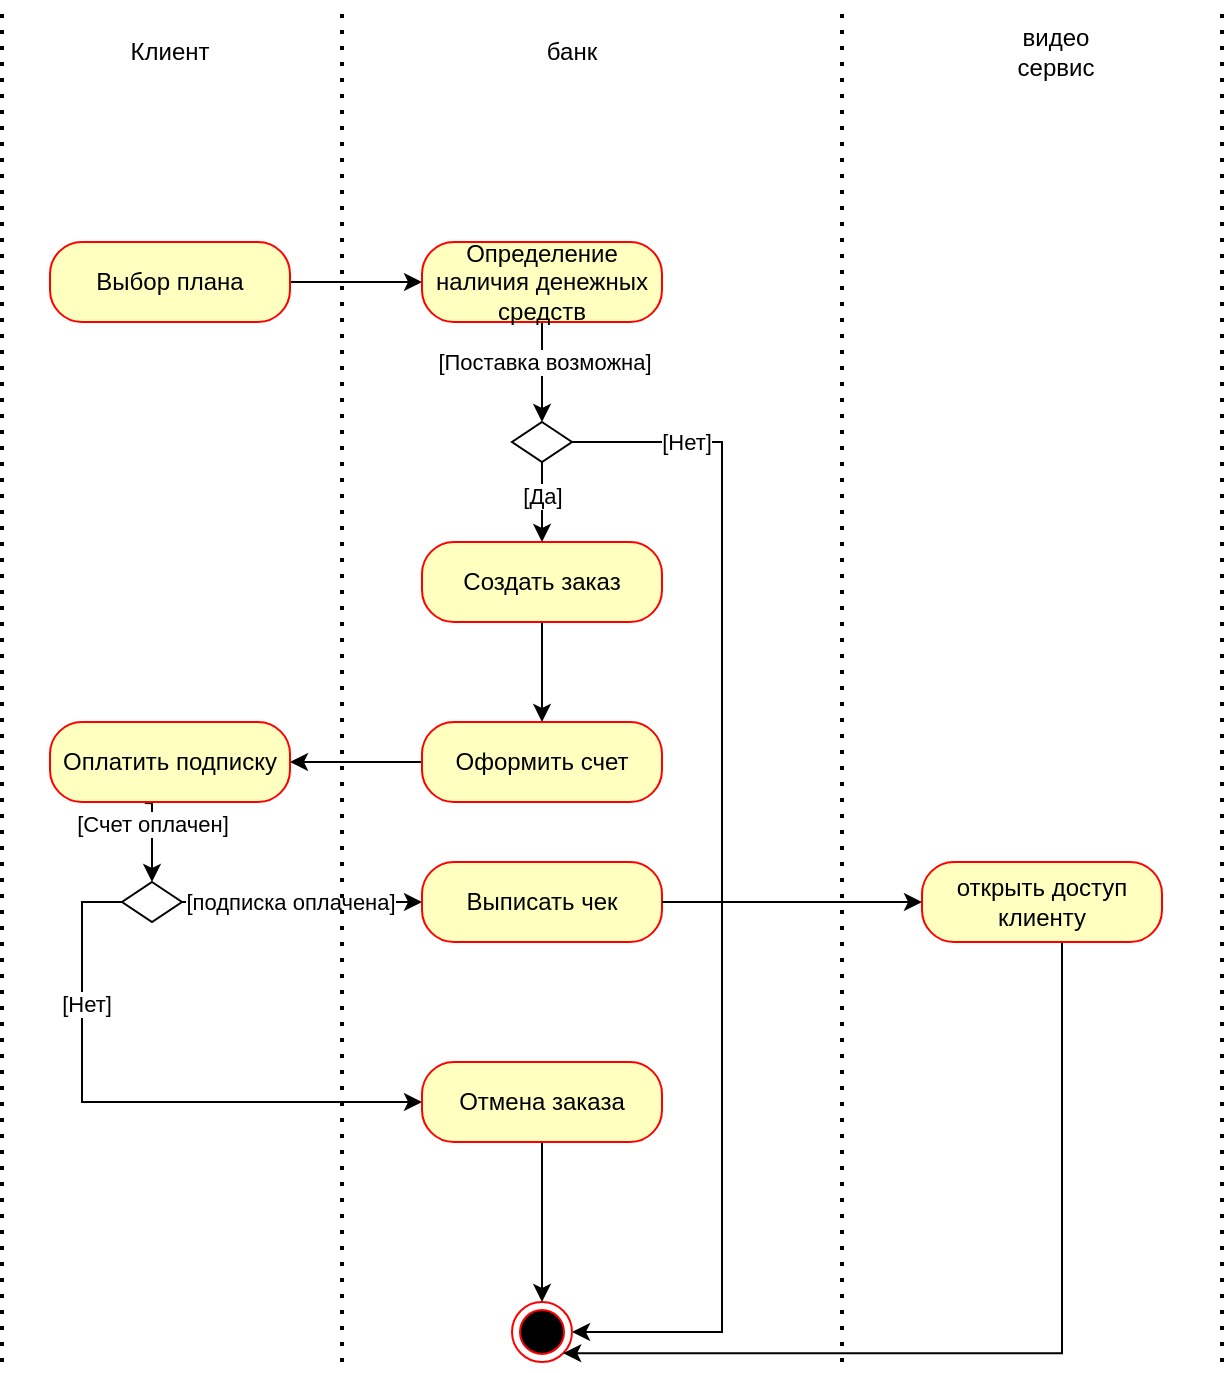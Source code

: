 <mxfile version="24.0.6" type="device">
  <diagram name="Strona-1" id="Iq1txkXJfPX7Zm2s_XGw">
    <mxGraphModel dx="1762" dy="785" grid="1" gridSize="10" guides="1" tooltips="1" connect="1" arrows="1" fold="1" page="1" pageScale="1" pageWidth="827" pageHeight="1169" math="0" shadow="0">
      <root>
        <mxCell id="0" />
        <mxCell id="1" parent="0" />
        <mxCell id="SICG4Mnr6VeIpaEl5emT-1" style="edgeStyle=orthogonalEdgeStyle;rounded=0;orthogonalLoop=1;jettySize=auto;html=1;exitX=1;exitY=0.5;exitDx=0;exitDy=0;entryX=0;entryY=0.5;entryDx=0;entryDy=0;" parent="1" source="SICG4Mnr6VeIpaEl5emT-2" target="SICG4Mnr6VeIpaEl5emT-8" edge="1">
          <mxGeometry relative="1" as="geometry" />
        </mxCell>
        <mxCell id="SICG4Mnr6VeIpaEl5emT-2" value="Выбор плана" style="rounded=1;whiteSpace=wrap;html=1;arcSize=40;fontColor=#000000;fillColor=#ffffc0;strokeColor=#ff0000;" parent="1" vertex="1">
          <mxGeometry x="294" y="160" width="120" height="40" as="geometry" />
        </mxCell>
        <mxCell id="SICG4Mnr6VeIpaEl5emT-4" value="банк" style="text;html=1;align=center;verticalAlign=middle;whiteSpace=wrap;rounded=0;" parent="1" vertex="1">
          <mxGeometry x="525" y="50" width="60" height="30" as="geometry" />
        </mxCell>
        <mxCell id="SICG4Mnr6VeIpaEl5emT-5" value="Клиент" style="text;html=1;align=center;verticalAlign=middle;whiteSpace=wrap;rounded=0;" parent="1" vertex="1">
          <mxGeometry x="324" y="50" width="60" height="30" as="geometry" />
        </mxCell>
        <mxCell id="SICG4Mnr6VeIpaEl5emT-6" style="edgeStyle=orthogonalEdgeStyle;rounded=0;orthogonalLoop=1;jettySize=auto;html=1;exitX=0.5;exitY=1;exitDx=0;exitDy=0;entryX=0.5;entryY=0;entryDx=0;entryDy=0;" parent="1" source="SICG4Mnr6VeIpaEl5emT-8" target="SICG4Mnr6VeIpaEl5emT-13" edge="1">
          <mxGeometry relative="1" as="geometry">
            <mxPoint x="540" y="240" as="targetPoint" />
          </mxGeometry>
        </mxCell>
        <mxCell id="SICG4Mnr6VeIpaEl5emT-7" value="[Поставка возможна]" style="edgeLabel;html=1;align=center;verticalAlign=middle;resizable=0;points=[];" parent="SICG4Mnr6VeIpaEl5emT-6" vertex="1" connectable="0">
          <mxGeometry x="-0.194" y="1" relative="1" as="geometry">
            <mxPoint as="offset" />
          </mxGeometry>
        </mxCell>
        <mxCell id="SICG4Mnr6VeIpaEl5emT-8" value="Определение наличия денежных средств" style="rounded=1;whiteSpace=wrap;html=1;arcSize=40;fontColor=#000000;fillColor=#ffffc0;strokeColor=#ff0000;" parent="1" vertex="1">
          <mxGeometry x="480" y="160" width="120" height="40" as="geometry" />
        </mxCell>
        <mxCell id="SICG4Mnr6VeIpaEl5emT-9" style="edgeStyle=orthogonalEdgeStyle;rounded=0;orthogonalLoop=1;jettySize=auto;html=1;exitX=0.5;exitY=1;exitDx=0;exitDy=0;" parent="1" source="SICG4Mnr6VeIpaEl5emT-13" edge="1">
          <mxGeometry relative="1" as="geometry">
            <mxPoint x="540" y="310" as="targetPoint" />
          </mxGeometry>
        </mxCell>
        <mxCell id="SICG4Mnr6VeIpaEl5emT-10" value="[Да]" style="edgeLabel;html=1;align=center;verticalAlign=middle;resizable=0;points=[];" parent="SICG4Mnr6VeIpaEl5emT-9" vertex="1" connectable="0">
          <mxGeometry x="-0.152" y="2" relative="1" as="geometry">
            <mxPoint x="-2" as="offset" />
          </mxGeometry>
        </mxCell>
        <mxCell id="SICG4Mnr6VeIpaEl5emT-11" style="edgeStyle=orthogonalEdgeStyle;rounded=0;orthogonalLoop=1;jettySize=auto;html=1;exitX=1;exitY=0.5;exitDx=0;exitDy=0;entryX=1;entryY=0.5;entryDx=0;entryDy=0;" parent="1" source="SICG4Mnr6VeIpaEl5emT-13" target="SICG4Mnr6VeIpaEl5emT-18" edge="1">
          <mxGeometry relative="1" as="geometry">
            <mxPoint x="680" y="800" as="targetPoint" />
            <Array as="points">
              <mxPoint x="630" y="260" />
              <mxPoint x="630" y="705" />
            </Array>
          </mxGeometry>
        </mxCell>
        <mxCell id="SICG4Mnr6VeIpaEl5emT-12" value="[Нет]" style="edgeLabel;html=1;align=center;verticalAlign=middle;resizable=0;points=[];" parent="SICG4Mnr6VeIpaEl5emT-11" vertex="1" connectable="0">
          <mxGeometry x="-0.81" relative="1" as="geometry">
            <mxPoint as="offset" />
          </mxGeometry>
        </mxCell>
        <mxCell id="SICG4Mnr6VeIpaEl5emT-13" value="" style="shape=rhombus;perimeter=rhombusPerimeter;whiteSpace=wrap;html=1;align=center;" parent="1" vertex="1">
          <mxGeometry x="525" y="250" width="30" height="20" as="geometry" />
        </mxCell>
        <mxCell id="SICG4Mnr6VeIpaEl5emT-14" style="edgeStyle=orthogonalEdgeStyle;rounded=0;orthogonalLoop=1;jettySize=auto;html=1;exitX=0.5;exitY=1;exitDx=0;exitDy=0;" parent="1" source="SICG4Mnr6VeIpaEl5emT-15" target="SICG4Mnr6VeIpaEl5emT-17" edge="1">
          <mxGeometry relative="1" as="geometry" />
        </mxCell>
        <mxCell id="SICG4Mnr6VeIpaEl5emT-15" value="Создать заказ" style="rounded=1;whiteSpace=wrap;html=1;arcSize=40;fontColor=#000000;fillColor=#ffffc0;strokeColor=#ff0000;" parent="1" vertex="1">
          <mxGeometry x="480" y="310" width="120" height="40" as="geometry" />
        </mxCell>
        <mxCell id="SICG4Mnr6VeIpaEl5emT-16" style="edgeStyle=orthogonalEdgeStyle;rounded=0;orthogonalLoop=1;jettySize=auto;html=1;exitX=0;exitY=0.5;exitDx=0;exitDy=0;entryX=1;entryY=0.5;entryDx=0;entryDy=0;" parent="1" source="SICG4Mnr6VeIpaEl5emT-17" target="SICG4Mnr6VeIpaEl5emT-21" edge="1">
          <mxGeometry relative="1" as="geometry" />
        </mxCell>
        <mxCell id="SICG4Mnr6VeIpaEl5emT-17" value="Оформить счет" style="rounded=1;whiteSpace=wrap;html=1;arcSize=40;fontColor=#000000;fillColor=#ffffc0;strokeColor=#ff0000;" parent="1" vertex="1">
          <mxGeometry x="480" y="400" width="120" height="40" as="geometry" />
        </mxCell>
        <mxCell id="SICG4Mnr6VeIpaEl5emT-18" value="" style="ellipse;html=1;shape=endState;fillColor=#000000;strokeColor=#ff0000;" parent="1" vertex="1">
          <mxGeometry x="525" y="690" width="30" height="30" as="geometry" />
        </mxCell>
        <mxCell id="SICG4Mnr6VeIpaEl5emT-19" style="edgeStyle=orthogonalEdgeStyle;rounded=0;orthogonalLoop=1;jettySize=auto;html=1;exitX=0.395;exitY=1.014;exitDx=0;exitDy=0;entryX=0.5;entryY=0;entryDx=0;entryDy=0;exitPerimeter=0;" parent="1" source="SICG4Mnr6VeIpaEl5emT-21" target="SICG4Mnr6VeIpaEl5emT-26" edge="1">
          <mxGeometry relative="1" as="geometry" />
        </mxCell>
        <mxCell id="SICG4Mnr6VeIpaEl5emT-20" value="[Счет оплачен]" style="edgeLabel;html=1;align=center;verticalAlign=middle;resizable=0;points=[];" parent="SICG4Mnr6VeIpaEl5emT-19" vertex="1" connectable="0">
          <mxGeometry x="-0.35" relative="1" as="geometry">
            <mxPoint as="offset" />
          </mxGeometry>
        </mxCell>
        <mxCell id="SICG4Mnr6VeIpaEl5emT-21" value="Оплатить подписку" style="rounded=1;whiteSpace=wrap;html=1;arcSize=40;fontColor=#000000;fillColor=#ffffc0;strokeColor=#ff0000;" parent="1" vertex="1">
          <mxGeometry x="294" y="400" width="120" height="40" as="geometry" />
        </mxCell>
        <mxCell id="SICG4Mnr6VeIpaEl5emT-22" style="edgeStyle=orthogonalEdgeStyle;rounded=0;orthogonalLoop=1;jettySize=auto;html=1;exitX=0;exitY=0.5;exitDx=0;exitDy=0;entryX=0;entryY=0.5;entryDx=0;entryDy=0;" parent="1" source="SICG4Mnr6VeIpaEl5emT-26" target="SICG4Mnr6VeIpaEl5emT-28" edge="1">
          <mxGeometry relative="1" as="geometry" />
        </mxCell>
        <mxCell id="SICG4Mnr6VeIpaEl5emT-23" value="[Нет]" style="edgeLabel;html=1;align=center;verticalAlign=middle;resizable=0;points=[];" parent="SICG4Mnr6VeIpaEl5emT-22" vertex="1" connectable="0">
          <mxGeometry x="-0.515" y="2" relative="1" as="geometry">
            <mxPoint as="offset" />
          </mxGeometry>
        </mxCell>
        <mxCell id="SICG4Mnr6VeIpaEl5emT-24" style="edgeStyle=orthogonalEdgeStyle;rounded=0;orthogonalLoop=1;jettySize=auto;html=1;exitX=1;exitY=0.5;exitDx=0;exitDy=0;entryX=0;entryY=0.5;entryDx=0;entryDy=0;" parent="1" source="SICG4Mnr6VeIpaEl5emT-26" target="SICG4Mnr6VeIpaEl5emT-31" edge="1">
          <mxGeometry relative="1" as="geometry">
            <mxPoint x="530" y="489.667" as="targetPoint" />
          </mxGeometry>
        </mxCell>
        <mxCell id="SICG4Mnr6VeIpaEl5emT-25" value="[подписка оплачена]" style="edgeLabel;html=1;align=center;verticalAlign=middle;resizable=0;points=[];" parent="SICG4Mnr6VeIpaEl5emT-24" vertex="1" connectable="0">
          <mxGeometry x="-0.315" y="-1" relative="1" as="geometry">
            <mxPoint x="13" y="-1" as="offset" />
          </mxGeometry>
        </mxCell>
        <mxCell id="SICG4Mnr6VeIpaEl5emT-26" value="" style="shape=rhombus;perimeter=rhombusPerimeter;whiteSpace=wrap;html=1;align=center;" parent="1" vertex="1">
          <mxGeometry x="330" y="480" width="30" height="20" as="geometry" />
        </mxCell>
        <mxCell id="SICG4Mnr6VeIpaEl5emT-27" style="edgeStyle=orthogonalEdgeStyle;rounded=0;orthogonalLoop=1;jettySize=auto;html=1;exitX=0.5;exitY=1;exitDx=0;exitDy=0;" parent="1" source="SICG4Mnr6VeIpaEl5emT-28" target="SICG4Mnr6VeIpaEl5emT-18" edge="1">
          <mxGeometry relative="1" as="geometry" />
        </mxCell>
        <mxCell id="SICG4Mnr6VeIpaEl5emT-28" value="Отмена заказа" style="rounded=1;whiteSpace=wrap;html=1;arcSize=40;fontColor=#000000;fillColor=#ffffc0;strokeColor=#ff0000;" parent="1" vertex="1">
          <mxGeometry x="480" y="570" width="120" height="40" as="geometry" />
        </mxCell>
        <mxCell id="SICG4Mnr6VeIpaEl5emT-29" style="edgeStyle=orthogonalEdgeStyle;rounded=0;orthogonalLoop=1;jettySize=auto;html=1;exitX=0.5;exitY=1;exitDx=0;exitDy=0;" parent="1" source="SICG4Mnr6VeIpaEl5emT-5" target="SICG4Mnr6VeIpaEl5emT-5" edge="1">
          <mxGeometry relative="1" as="geometry" />
        </mxCell>
        <mxCell id="SICG4Mnr6VeIpaEl5emT-31" value="Выписать чек" style="rounded=1;whiteSpace=wrap;html=1;arcSize=40;fontColor=#000000;fillColor=#ffffc0;strokeColor=#ff0000;" parent="1" vertex="1">
          <mxGeometry x="480" y="470" width="120" height="40" as="geometry" />
        </mxCell>
        <mxCell id="SICG4Mnr6VeIpaEl5emT-51" style="edgeStyle=orthogonalEdgeStyle;rounded=0;orthogonalLoop=1;jettySize=auto;html=1;exitX=1;exitY=0.5;exitDx=0;exitDy=0;entryX=0;entryY=0.5;entryDx=0;entryDy=0;" parent="1" source="SICG4Mnr6VeIpaEl5emT-31" target="SICG4Mnr6VeIpaEl5emT-50" edge="1">
          <mxGeometry relative="1" as="geometry" />
        </mxCell>
        <mxCell id="SICG4Mnr6VeIpaEl5emT-40" value="" style="endArrow=none;dashed=1;html=1;dashPattern=1 3;strokeWidth=2;rounded=0;" parent="1" edge="1">
          <mxGeometry width="50" height="50" relative="1" as="geometry">
            <mxPoint x="440" y="720" as="sourcePoint" />
            <mxPoint x="440" y="40" as="targetPoint" />
          </mxGeometry>
        </mxCell>
        <mxCell id="SICG4Mnr6VeIpaEl5emT-41" value="" style="endArrow=none;dashed=1;html=1;dashPattern=1 3;strokeWidth=2;rounded=0;" parent="1" edge="1">
          <mxGeometry width="50" height="50" relative="1" as="geometry">
            <mxPoint x="270" y="720" as="sourcePoint" />
            <mxPoint x="270" y="40" as="targetPoint" />
          </mxGeometry>
        </mxCell>
        <mxCell id="SICG4Mnr6VeIpaEl5emT-44" value="" style="endArrow=none;dashed=1;html=1;dashPattern=1 3;strokeWidth=2;rounded=0;" parent="1" edge="1">
          <mxGeometry width="50" height="50" relative="1" as="geometry">
            <mxPoint x="690" y="720" as="sourcePoint" />
            <mxPoint x="690" y="40" as="targetPoint" />
          </mxGeometry>
        </mxCell>
        <mxCell id="SICG4Mnr6VeIpaEl5emT-45" value="видео сервис" style="text;html=1;align=center;verticalAlign=middle;whiteSpace=wrap;rounded=0;" parent="1" vertex="1">
          <mxGeometry x="767" y="50" width="60" height="30" as="geometry" />
        </mxCell>
        <mxCell id="NsRZvz-pR8B942Z1qRFb-3" style="edgeStyle=orthogonalEdgeStyle;rounded=0;orthogonalLoop=1;jettySize=auto;html=1;exitX=0.5;exitY=1;exitDx=0;exitDy=0;entryX=1;entryY=1;entryDx=0;entryDy=0;" edge="1" parent="1" source="SICG4Mnr6VeIpaEl5emT-50" target="SICG4Mnr6VeIpaEl5emT-18">
          <mxGeometry relative="1" as="geometry">
            <Array as="points">
              <mxPoint x="800" y="716" />
            </Array>
          </mxGeometry>
        </mxCell>
        <mxCell id="SICG4Mnr6VeIpaEl5emT-50" value="открыть доступ клиенту" style="rounded=1;whiteSpace=wrap;html=1;arcSize=40;fontColor=#000000;fillColor=#ffffc0;strokeColor=#ff0000;" parent="1" vertex="1">
          <mxGeometry x="730" y="470" width="120" height="40" as="geometry" />
        </mxCell>
        <mxCell id="NsRZvz-pR8B942Z1qRFb-1" value="" style="endArrow=none;dashed=1;html=1;dashPattern=1 3;strokeWidth=2;rounded=0;" edge="1" parent="1">
          <mxGeometry width="50" height="50" relative="1" as="geometry">
            <mxPoint x="880" y="720" as="sourcePoint" />
            <mxPoint x="880" y="40" as="targetPoint" />
          </mxGeometry>
        </mxCell>
      </root>
    </mxGraphModel>
  </diagram>
</mxfile>
